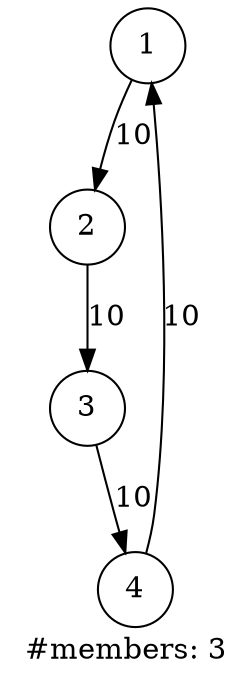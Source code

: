 digraph CommNet_1
{
    label = "#members: 3"
    node [color=black, shape=circle]
    rank="same"

    mem1 [label="1", id="1"]
    mem2 [label="2", id="2"]
    mem3 [label="3", id="3"]
    mem4 [label="4", id="4"]

    mem1 ->mem2 [label="10", interval="10"]
    mem2 ->mem3 [label="10", interval="10"]
    mem3 ->mem4 [label="10", interval="10"]
    mem4 ->mem1 [label="10", interval="10"]
}
